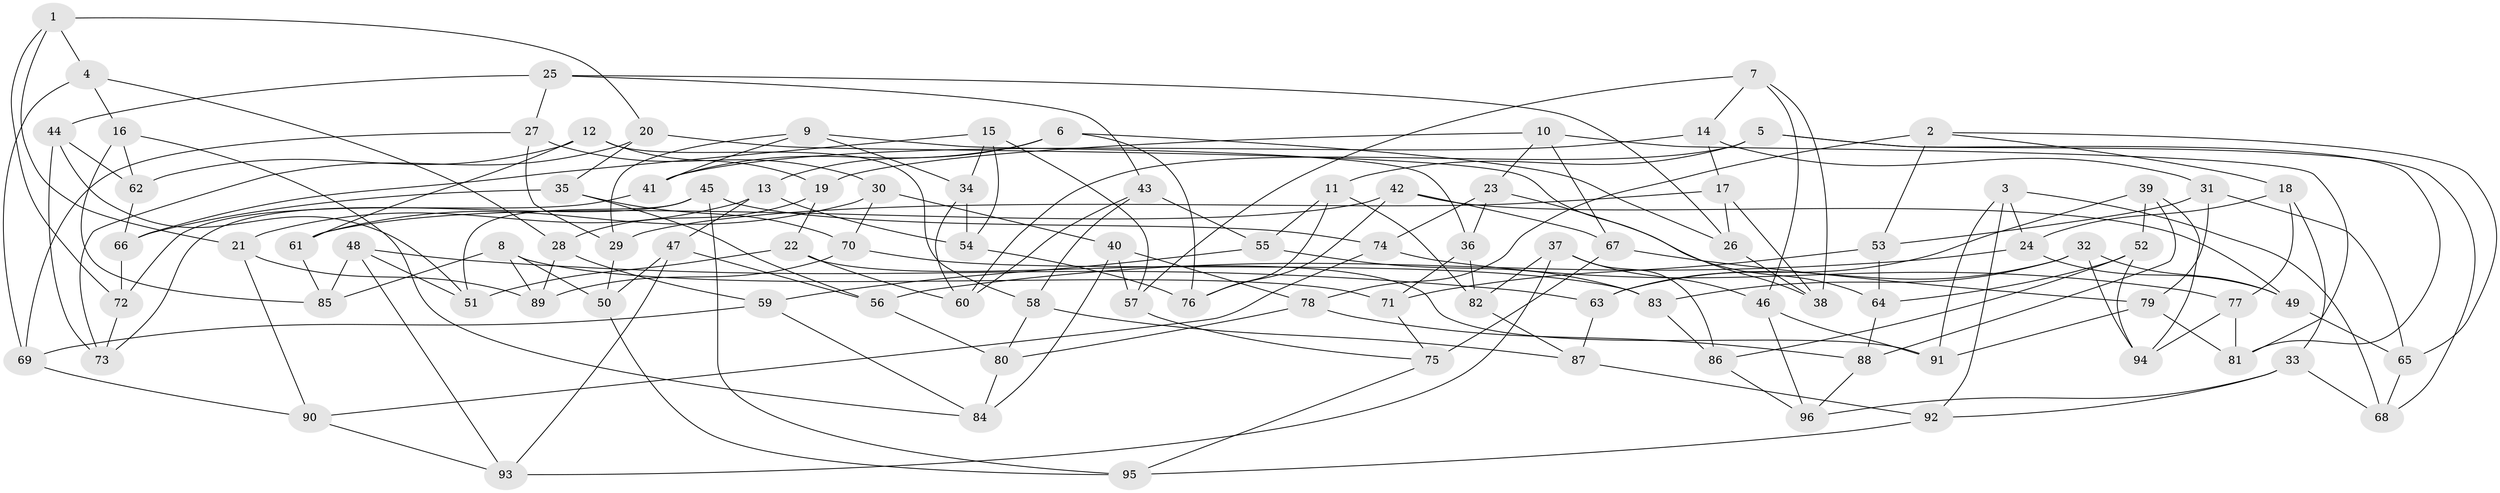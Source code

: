 // coarse degree distribution, {6: 0.5423728813559322, 4: 0.3898305084745763, 5: 0.06779661016949153}
// Generated by graph-tools (version 1.1) at 2025/52/02/27/25 19:52:34]
// undirected, 96 vertices, 192 edges
graph export_dot {
graph [start="1"]
  node [color=gray90,style=filled];
  1;
  2;
  3;
  4;
  5;
  6;
  7;
  8;
  9;
  10;
  11;
  12;
  13;
  14;
  15;
  16;
  17;
  18;
  19;
  20;
  21;
  22;
  23;
  24;
  25;
  26;
  27;
  28;
  29;
  30;
  31;
  32;
  33;
  34;
  35;
  36;
  37;
  38;
  39;
  40;
  41;
  42;
  43;
  44;
  45;
  46;
  47;
  48;
  49;
  50;
  51;
  52;
  53;
  54;
  55;
  56;
  57;
  58;
  59;
  60;
  61;
  62;
  63;
  64;
  65;
  66;
  67;
  68;
  69;
  70;
  71;
  72;
  73;
  74;
  75;
  76;
  77;
  78;
  79;
  80;
  81;
  82;
  83;
  84;
  85;
  86;
  87;
  88;
  89;
  90;
  91;
  92;
  93;
  94;
  95;
  96;
  1 -- 21;
  1 -- 4;
  1 -- 72;
  1 -- 20;
  2 -- 65;
  2 -- 78;
  2 -- 18;
  2 -- 53;
  3 -- 91;
  3 -- 68;
  3 -- 24;
  3 -- 92;
  4 -- 28;
  4 -- 16;
  4 -- 69;
  5 -- 68;
  5 -- 60;
  5 -- 81;
  5 -- 11;
  6 -- 41;
  6 -- 13;
  6 -- 26;
  6 -- 76;
  7 -- 46;
  7 -- 38;
  7 -- 57;
  7 -- 14;
  8 -- 71;
  8 -- 50;
  8 -- 85;
  8 -- 89;
  9 -- 41;
  9 -- 36;
  9 -- 29;
  9 -- 34;
  10 -- 81;
  10 -- 23;
  10 -- 19;
  10 -- 67;
  11 -- 55;
  11 -- 82;
  11 -- 76;
  12 -- 19;
  12 -- 62;
  12 -- 61;
  12 -- 58;
  13 -- 47;
  13 -- 21;
  13 -- 54;
  14 -- 17;
  14 -- 41;
  14 -- 31;
  15 -- 34;
  15 -- 54;
  15 -- 66;
  15 -- 57;
  16 -- 84;
  16 -- 85;
  16 -- 62;
  17 -- 38;
  17 -- 29;
  17 -- 26;
  18 -- 77;
  18 -- 33;
  18 -- 24;
  19 -- 22;
  19 -- 28;
  20 -- 35;
  20 -- 38;
  20 -- 73;
  21 -- 90;
  21 -- 89;
  22 -- 51;
  22 -- 60;
  22 -- 91;
  23 -- 74;
  23 -- 64;
  23 -- 36;
  24 -- 49;
  24 -- 56;
  25 -- 44;
  25 -- 27;
  25 -- 43;
  25 -- 26;
  26 -- 38;
  27 -- 69;
  27 -- 30;
  27 -- 29;
  28 -- 89;
  28 -- 59;
  29 -- 50;
  30 -- 70;
  30 -- 61;
  30 -- 40;
  31 -- 65;
  31 -- 79;
  31 -- 53;
  32 -- 49;
  32 -- 63;
  32 -- 83;
  32 -- 94;
  33 -- 68;
  33 -- 92;
  33 -- 96;
  34 -- 60;
  34 -- 54;
  35 -- 70;
  35 -- 66;
  35 -- 56;
  36 -- 82;
  36 -- 71;
  37 -- 93;
  37 -- 86;
  37 -- 82;
  37 -- 46;
  39 -- 63;
  39 -- 88;
  39 -- 52;
  39 -- 94;
  40 -- 57;
  40 -- 78;
  40 -- 84;
  41 -- 72;
  42 -- 67;
  42 -- 61;
  42 -- 76;
  42 -- 49;
  43 -- 60;
  43 -- 58;
  43 -- 55;
  44 -- 73;
  44 -- 51;
  44 -- 62;
  45 -- 51;
  45 -- 74;
  45 -- 73;
  45 -- 95;
  46 -- 91;
  46 -- 96;
  47 -- 56;
  47 -- 93;
  47 -- 50;
  48 -- 63;
  48 -- 51;
  48 -- 93;
  48 -- 85;
  49 -- 65;
  50 -- 95;
  52 -- 94;
  52 -- 64;
  52 -- 86;
  53 -- 64;
  53 -- 71;
  54 -- 76;
  55 -- 59;
  55 -- 83;
  56 -- 80;
  57 -- 75;
  58 -- 80;
  58 -- 87;
  59 -- 69;
  59 -- 84;
  61 -- 85;
  62 -- 66;
  63 -- 87;
  64 -- 88;
  65 -- 68;
  66 -- 72;
  67 -- 79;
  67 -- 75;
  69 -- 90;
  70 -- 83;
  70 -- 89;
  71 -- 75;
  72 -- 73;
  74 -- 90;
  74 -- 77;
  75 -- 95;
  77 -- 81;
  77 -- 94;
  78 -- 88;
  78 -- 80;
  79 -- 81;
  79 -- 91;
  80 -- 84;
  82 -- 87;
  83 -- 86;
  86 -- 96;
  87 -- 92;
  88 -- 96;
  90 -- 93;
  92 -- 95;
}
